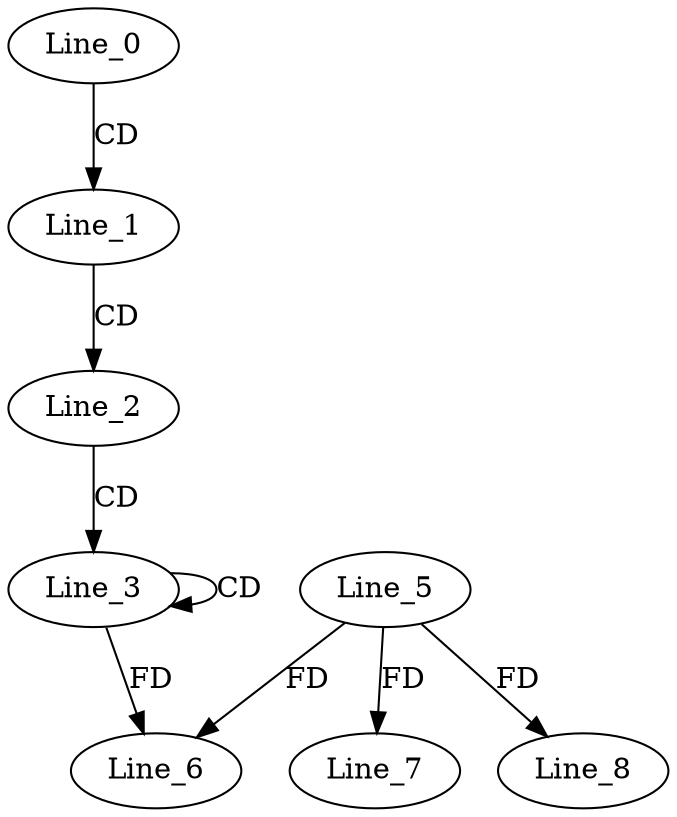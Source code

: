digraph G {
  Line_0;
  Line_1;
  Line_2;
  Line_3;
  Line_3;
  Line_6;
  Line_5;
  Line_7;
  Line_8;
  Line_0 -> Line_1 [ label="CD" ];
  Line_1 -> Line_2 [ label="CD" ];
  Line_2 -> Line_3 [ label="CD" ];
  Line_3 -> Line_3 [ label="CD" ];
  Line_3 -> Line_6 [ label="FD" ];
  Line_5 -> Line_6 [ label="FD" ];
  Line_5 -> Line_7 [ label="FD" ];
  Line_5 -> Line_8 [ label="FD" ];
}
